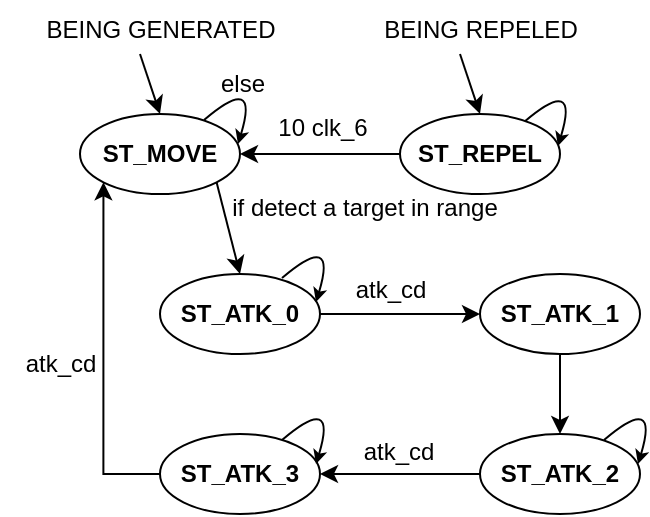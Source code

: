 <mxfile version="25.0.2">
  <diagram name="Page-1" id="2B9GJxbdLGew8XTMEFTR">
    <mxGraphModel dx="604" dy="437" grid="1" gridSize="10" guides="1" tooltips="1" connect="1" arrows="1" fold="1" page="1" pageScale="1" pageWidth="1920" pageHeight="1200" math="0" shadow="0">
      <root>
        <mxCell id="0" />
        <mxCell id="1" parent="0" />
        <mxCell id="jD7Bd4qlCxxtVfs8PG-R-10" style="rounded=0;orthogonalLoop=1;jettySize=auto;html=1;exitX=1;exitY=1;exitDx=0;exitDy=0;entryX=0.5;entryY=0;entryDx=0;entryDy=0;" parent="1" source="Vs4XAJ_BChs48X_rtN48-2" target="Vs4XAJ_BChs48X_rtN48-5" edge="1">
          <mxGeometry relative="1" as="geometry" />
        </mxCell>
        <mxCell id="Vs4XAJ_BChs48X_rtN48-2" value="&lt;b&gt;ST_MOVE&lt;/b&gt;" style="ellipse;whiteSpace=wrap;html=1;" parent="1" vertex="1">
          <mxGeometry x="160" y="140" width="80" height="40" as="geometry" />
        </mxCell>
        <mxCell id="jD7Bd4qlCxxtVfs8PG-R-5" style="edgeStyle=orthogonalEdgeStyle;rounded=0;orthogonalLoop=1;jettySize=auto;html=1;exitX=1;exitY=0.5;exitDx=0;exitDy=0;entryX=0;entryY=0.5;entryDx=0;entryDy=0;" parent="1" source="Vs4XAJ_BChs48X_rtN48-5" target="jD7Bd4qlCxxtVfs8PG-R-1" edge="1">
          <mxGeometry relative="1" as="geometry" />
        </mxCell>
        <mxCell id="Vs4XAJ_BChs48X_rtN48-5" value="&lt;b&gt;ST_ATK_0&lt;/b&gt;" style="ellipse;whiteSpace=wrap;html=1;" parent="1" vertex="1">
          <mxGeometry x="200" y="220" width="80" height="40" as="geometry" />
        </mxCell>
        <mxCell id="Vs4XAJ_BChs48X_rtN48-40" value="" style="curved=1;endArrow=classic;html=1;rounded=0;strokeColor=default;align=center;verticalAlign=middle;fontFamily=Helvetica;fontSize=11;fontColor=default;labelBackgroundColor=default;startSize=4;endSize=4;" parent="1" edge="1">
          <mxGeometry width="50" height="50" relative="1" as="geometry">
            <mxPoint x="382" y="144" as="sourcePoint" />
            <mxPoint x="399" y="156" as="targetPoint" />
            <Array as="points">
              <mxPoint x="410" y="120" />
            </Array>
          </mxGeometry>
        </mxCell>
        <mxCell id="jD7Bd4qlCxxtVfs8PG-R-6" style="edgeStyle=orthogonalEdgeStyle;rounded=0;orthogonalLoop=1;jettySize=auto;html=1;exitX=0.5;exitY=1;exitDx=0;exitDy=0;entryX=0.5;entryY=0;entryDx=0;entryDy=0;" parent="1" source="jD7Bd4qlCxxtVfs8PG-R-1" target="jD7Bd4qlCxxtVfs8PG-R-2" edge="1">
          <mxGeometry relative="1" as="geometry" />
        </mxCell>
        <mxCell id="jD7Bd4qlCxxtVfs8PG-R-1" value="&lt;b&gt;ST_ATK_1&lt;/b&gt;" style="ellipse;whiteSpace=wrap;html=1;" parent="1" vertex="1">
          <mxGeometry x="360" y="220" width="80" height="40" as="geometry" />
        </mxCell>
        <mxCell id="jD7Bd4qlCxxtVfs8PG-R-9" style="edgeStyle=orthogonalEdgeStyle;rounded=0;orthogonalLoop=1;jettySize=auto;html=1;exitX=0;exitY=0.5;exitDx=0;exitDy=0;entryX=1;entryY=0.5;entryDx=0;entryDy=0;" parent="1" source="jD7Bd4qlCxxtVfs8PG-R-2" target="jD7Bd4qlCxxtVfs8PG-R-3" edge="1">
          <mxGeometry relative="1" as="geometry" />
        </mxCell>
        <mxCell id="jD7Bd4qlCxxtVfs8PG-R-2" value="&lt;b&gt;ST_ATK_2&lt;/b&gt;" style="ellipse;whiteSpace=wrap;html=1;" parent="1" vertex="1">
          <mxGeometry x="360" y="300" width="80" height="40" as="geometry" />
        </mxCell>
        <mxCell id="jD7Bd4qlCxxtVfs8PG-R-8" style="edgeStyle=orthogonalEdgeStyle;rounded=0;orthogonalLoop=1;jettySize=auto;html=1;exitX=0;exitY=0.5;exitDx=0;exitDy=0;entryX=0;entryY=1;entryDx=0;entryDy=0;" parent="1" source="jD7Bd4qlCxxtVfs8PG-R-3" target="Vs4XAJ_BChs48X_rtN48-2" edge="1">
          <mxGeometry relative="1" as="geometry" />
        </mxCell>
        <mxCell id="jD7Bd4qlCxxtVfs8PG-R-3" value="&lt;b&gt;ST_ATK_3&lt;/b&gt;" style="ellipse;whiteSpace=wrap;html=1;" parent="1" vertex="1">
          <mxGeometry x="200" y="300" width="80" height="40" as="geometry" />
        </mxCell>
        <mxCell id="jD7Bd4qlCxxtVfs8PG-R-15" style="edgeStyle=orthogonalEdgeStyle;rounded=0;orthogonalLoop=1;jettySize=auto;html=1;exitX=0;exitY=0.5;exitDx=0;exitDy=0;entryX=1;entryY=0.5;entryDx=0;entryDy=0;" parent="1" source="jD7Bd4qlCxxtVfs8PG-R-4" target="Vs4XAJ_BChs48X_rtN48-2" edge="1">
          <mxGeometry relative="1" as="geometry" />
        </mxCell>
        <mxCell id="jD7Bd4qlCxxtVfs8PG-R-4" value="&lt;b&gt;ST_REPEL&lt;/b&gt;" style="ellipse;whiteSpace=wrap;html=1;" parent="1" vertex="1">
          <mxGeometry x="320" y="140" width="80" height="40" as="geometry" />
        </mxCell>
        <mxCell id="jD7Bd4qlCxxtVfs8PG-R-11" style="rounded=0;orthogonalLoop=1;jettySize=auto;html=1;entryX=0.5;entryY=0;entryDx=0;entryDy=0;" parent="1" edge="1">
          <mxGeometry relative="1" as="geometry">
            <mxPoint x="190" y="110" as="sourcePoint" />
            <mxPoint x="200" y="140" as="targetPoint" />
          </mxGeometry>
        </mxCell>
        <mxCell id="jD7Bd4qlCxxtVfs8PG-R-12" value="BEING GENERATED" style="text;html=1;align=center;verticalAlign=middle;resizable=0;points=[];autosize=1;strokeColor=none;fillColor=none;" parent="1" vertex="1">
          <mxGeometry x="130" y="83" width="140" height="30" as="geometry" />
        </mxCell>
        <mxCell id="jD7Bd4qlCxxtVfs8PG-R-14" value="10 clk_6" style="text;html=1;align=center;verticalAlign=middle;resizable=0;points=[];autosize=1;strokeColor=none;fillColor=none;" parent="1" vertex="1">
          <mxGeometry x="246" y="132" width="70" height="30" as="geometry" />
        </mxCell>
        <mxCell id="jD7Bd4qlCxxtVfs8PG-R-16" style="rounded=0;orthogonalLoop=1;jettySize=auto;html=1;entryX=0.5;entryY=0;entryDx=0;entryDy=0;" parent="1" edge="1">
          <mxGeometry relative="1" as="geometry">
            <mxPoint x="350" y="110" as="sourcePoint" />
            <mxPoint x="360" y="140" as="targetPoint" />
          </mxGeometry>
        </mxCell>
        <mxCell id="jD7Bd4qlCxxtVfs8PG-R-17" value="BEING REPELED" style="text;html=1;align=center;verticalAlign=middle;resizable=0;points=[];autosize=1;strokeColor=none;fillColor=none;" parent="1" vertex="1">
          <mxGeometry x="300" y="83" width="120" height="30" as="geometry" />
        </mxCell>
        <mxCell id="jD7Bd4qlCxxtVfs8PG-R-18" value="" style="curved=1;endArrow=classic;html=1;rounded=0;strokeColor=default;align=center;verticalAlign=middle;fontFamily=Helvetica;fontSize=11;fontColor=default;labelBackgroundColor=default;startSize=4;endSize=4;" parent="1" edge="1">
          <mxGeometry width="50" height="50" relative="1" as="geometry">
            <mxPoint x="422" y="303" as="sourcePoint" />
            <mxPoint x="439" y="315" as="targetPoint" />
            <Array as="points">
              <mxPoint x="450" y="279" />
            </Array>
          </mxGeometry>
        </mxCell>
        <mxCell id="jD7Bd4qlCxxtVfs8PG-R-19" value="" style="curved=1;endArrow=classic;html=1;rounded=0;strokeColor=default;align=center;verticalAlign=middle;fontFamily=Helvetica;fontSize=11;fontColor=default;labelBackgroundColor=default;startSize=4;endSize=4;" parent="1" edge="1">
          <mxGeometry width="50" height="50" relative="1" as="geometry">
            <mxPoint x="261" y="222" as="sourcePoint" />
            <mxPoint x="278" y="234" as="targetPoint" />
            <Array as="points">
              <mxPoint x="289" y="198" />
            </Array>
          </mxGeometry>
        </mxCell>
        <mxCell id="jD7Bd4qlCxxtVfs8PG-R-20" value="" style="curved=1;endArrow=classic;html=1;rounded=0;strokeColor=default;align=center;verticalAlign=middle;fontFamily=Helvetica;fontSize=11;fontColor=default;labelBackgroundColor=default;startSize=4;endSize=4;" parent="1" edge="1">
          <mxGeometry width="50" height="50" relative="1" as="geometry">
            <mxPoint x="261" y="303" as="sourcePoint" />
            <mxPoint x="278" y="315" as="targetPoint" />
            <Array as="points">
              <mxPoint x="289" y="279" />
            </Array>
          </mxGeometry>
        </mxCell>
        <mxCell id="jD7Bd4qlCxxtVfs8PG-R-21" value="atk_cd" style="text;html=1;align=center;verticalAlign=middle;resizable=0;points=[];autosize=1;strokeColor=none;fillColor=none;" parent="1" vertex="1">
          <mxGeometry x="285" y="213" width="60" height="30" as="geometry" />
        </mxCell>
        <mxCell id="jD7Bd4qlCxxtVfs8PG-R-22" value="atk_cd" style="text;html=1;align=center;verticalAlign=middle;resizable=0;points=[];autosize=1;strokeColor=none;fillColor=none;" parent="1" vertex="1">
          <mxGeometry x="289" y="294" width="60" height="30" as="geometry" />
        </mxCell>
        <mxCell id="jD7Bd4qlCxxtVfs8PG-R-23" value="atk_cd" style="text;html=1;align=center;verticalAlign=middle;resizable=0;points=[];autosize=1;strokeColor=none;fillColor=none;" parent="1" vertex="1">
          <mxGeometry x="120" y="250" width="60" height="30" as="geometry" />
        </mxCell>
        <mxCell id="jD7Bd4qlCxxtVfs8PG-R-24" value="" style="curved=1;endArrow=classic;html=1;rounded=0;strokeColor=default;align=center;verticalAlign=middle;fontFamily=Helvetica;fontSize=11;fontColor=default;labelBackgroundColor=default;startSize=4;endSize=4;" parent="1" edge="1">
          <mxGeometry width="50" height="50" relative="1" as="geometry">
            <mxPoint x="222" y="143" as="sourcePoint" />
            <mxPoint x="239" y="155" as="targetPoint" />
            <Array as="points">
              <mxPoint x="250" y="119" />
            </Array>
          </mxGeometry>
        </mxCell>
        <mxCell id="jD7Bd4qlCxxtVfs8PG-R-25" value="if detect a target in range" style="text;html=1;align=center;verticalAlign=middle;resizable=0;points=[];autosize=1;strokeColor=none;fillColor=none;" parent="1" vertex="1">
          <mxGeometry x="222" y="172" width="160" height="30" as="geometry" />
        </mxCell>
        <mxCell id="jD7Bd4qlCxxtVfs8PG-R-26" value="else" style="text;html=1;align=center;verticalAlign=middle;resizable=0;points=[];autosize=1;strokeColor=none;fillColor=none;" parent="1" vertex="1">
          <mxGeometry x="216" y="110" width="50" height="30" as="geometry" />
        </mxCell>
      </root>
    </mxGraphModel>
  </diagram>
</mxfile>

